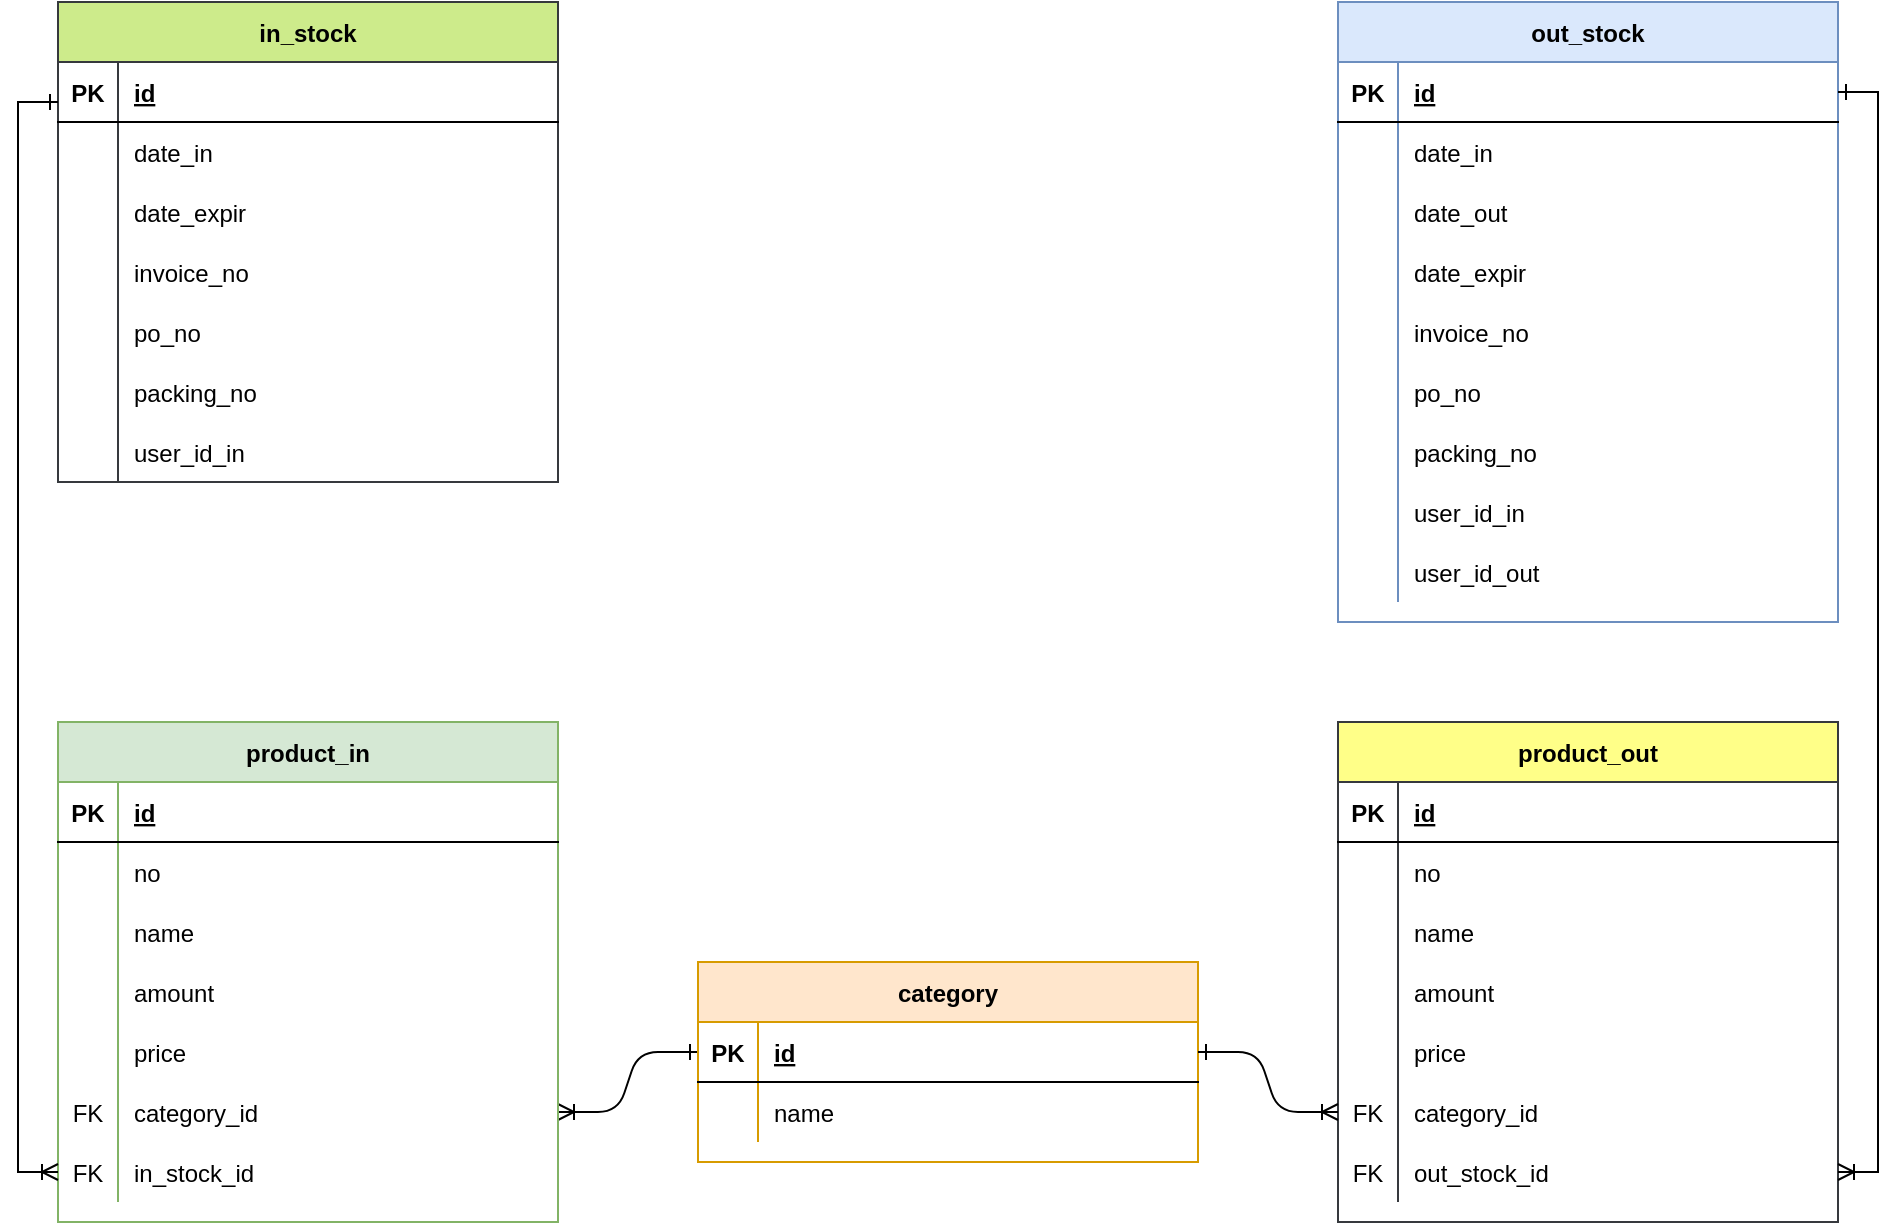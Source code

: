<mxfile version="14.0.1" type="github" pages="2">
  <diagram id="R2lEEEUBdFMjLlhIrx00" name="Page-1">
    <mxGraphModel dx="2201" dy="796" grid="1" gridSize="10" guides="1" tooltips="1" connect="1" arrows="1" fold="1" page="1" pageScale="1" pageWidth="850" pageHeight="1100" math="0" shadow="0" extFonts="Permanent Marker^https://fonts.googleapis.com/css?family=Permanent+Marker">
      <root>
        <mxCell id="0" />
        <mxCell id="1" parent="0" />
        <mxCell id="C-vyLk0tnHw3VtMMgP7b-12" value="" style="edgeStyle=entityRelationEdgeStyle;endArrow=ERoneToMany;startArrow=ERone;endFill=0;startFill=0;exitX=0;exitY=0.5;exitDx=0;exitDy=0;" parent="1" source="C-vyLk0tnHw3VtMMgP7b-14" target="bwZHaDKqKOBwVw_XRQdb-111" edge="1">
          <mxGeometry width="100" height="100" relative="1" as="geometry">
            <mxPoint x="400" y="180" as="sourcePoint" />
            <mxPoint x="460" y="205" as="targetPoint" />
          </mxGeometry>
        </mxCell>
        <mxCell id="C-vyLk0tnHw3VtMMgP7b-13" value="category" style="shape=table;startSize=30;container=1;collapsible=1;childLayout=tableLayout;fixedRows=1;rowLines=0;fontStyle=1;align=center;resizeLast=1;fillColor=#ffe6cc;strokeColor=#d79b00;" parent="1" vertex="1">
          <mxGeometry x="-40" y="840" width="250" height="100" as="geometry" />
        </mxCell>
        <mxCell id="C-vyLk0tnHw3VtMMgP7b-14" value="" style="shape=partialRectangle;collapsible=0;dropTarget=0;pointerEvents=0;fillColor=none;points=[[0,0.5],[1,0.5]];portConstraint=eastwest;top=0;left=0;right=0;bottom=1;" parent="C-vyLk0tnHw3VtMMgP7b-13" vertex="1">
          <mxGeometry y="30" width="250" height="30" as="geometry" />
        </mxCell>
        <mxCell id="C-vyLk0tnHw3VtMMgP7b-15" value="PK" style="shape=partialRectangle;overflow=hidden;connectable=0;fillColor=none;top=0;left=0;bottom=0;right=0;fontStyle=1;" parent="C-vyLk0tnHw3VtMMgP7b-14" vertex="1">
          <mxGeometry width="30" height="30" as="geometry" />
        </mxCell>
        <mxCell id="C-vyLk0tnHw3VtMMgP7b-16" value="id" style="shape=partialRectangle;overflow=hidden;connectable=0;fillColor=none;top=0;left=0;bottom=0;right=0;align=left;spacingLeft=6;fontStyle=5;" parent="C-vyLk0tnHw3VtMMgP7b-14" vertex="1">
          <mxGeometry x="30" width="220" height="30" as="geometry" />
        </mxCell>
        <mxCell id="C-vyLk0tnHw3VtMMgP7b-17" value="" style="shape=partialRectangle;collapsible=0;dropTarget=0;pointerEvents=0;fillColor=none;points=[[0,0.5],[1,0.5]];portConstraint=eastwest;top=0;left=0;right=0;bottom=0;" parent="C-vyLk0tnHw3VtMMgP7b-13" vertex="1">
          <mxGeometry y="60" width="250" height="30" as="geometry" />
        </mxCell>
        <mxCell id="C-vyLk0tnHw3VtMMgP7b-18" value="" style="shape=partialRectangle;overflow=hidden;connectable=0;fillColor=none;top=0;left=0;bottom=0;right=0;" parent="C-vyLk0tnHw3VtMMgP7b-17" vertex="1">
          <mxGeometry width="30" height="30" as="geometry" />
        </mxCell>
        <mxCell id="C-vyLk0tnHw3VtMMgP7b-19" value="name" style="shape=partialRectangle;overflow=hidden;connectable=0;fillColor=none;top=0;left=0;bottom=0;right=0;align=left;spacingLeft=6;" parent="C-vyLk0tnHw3VtMMgP7b-17" vertex="1">
          <mxGeometry x="30" width="220" height="30" as="geometry" />
        </mxCell>
        <mxCell id="C-vyLk0tnHw3VtMMgP7b-23" value="out_stock" style="shape=table;startSize=30;container=1;collapsible=1;childLayout=tableLayout;fixedRows=1;rowLines=0;fontStyle=1;align=center;resizeLast=1;fillColor=#dae8fc;strokeColor=#6c8ebf;" parent="1" vertex="1">
          <mxGeometry x="280" y="360" width="250" height="310" as="geometry" />
        </mxCell>
        <mxCell id="C-vyLk0tnHw3VtMMgP7b-24" value="" style="shape=partialRectangle;collapsible=0;dropTarget=0;pointerEvents=0;fillColor=none;points=[[0,0.5],[1,0.5]];portConstraint=eastwest;top=0;left=0;right=0;bottom=1;" parent="C-vyLk0tnHw3VtMMgP7b-23" vertex="1">
          <mxGeometry y="30" width="250" height="30" as="geometry" />
        </mxCell>
        <mxCell id="C-vyLk0tnHw3VtMMgP7b-25" value="PK" style="shape=partialRectangle;overflow=hidden;connectable=0;fillColor=none;top=0;left=0;bottom=0;right=0;fontStyle=1;" parent="C-vyLk0tnHw3VtMMgP7b-24" vertex="1">
          <mxGeometry width="30" height="30" as="geometry" />
        </mxCell>
        <mxCell id="C-vyLk0tnHw3VtMMgP7b-26" value="id" style="shape=partialRectangle;overflow=hidden;connectable=0;fillColor=none;top=0;left=0;bottom=0;right=0;align=left;spacingLeft=6;fontStyle=5;" parent="C-vyLk0tnHw3VtMMgP7b-24" vertex="1">
          <mxGeometry x="30" width="220" height="30" as="geometry" />
        </mxCell>
        <mxCell id="Ni5fB2jft_eoMmwshcCX-1" value="" style="shape=partialRectangle;collapsible=0;dropTarget=0;pointerEvents=0;fillColor=none;points=[[0,0.5],[1,0.5]];portConstraint=eastwest;top=0;left=0;right=0;bottom=0;" vertex="1" parent="C-vyLk0tnHw3VtMMgP7b-23">
          <mxGeometry y="60" width="250" height="30" as="geometry" />
        </mxCell>
        <mxCell id="Ni5fB2jft_eoMmwshcCX-2" value="" style="shape=partialRectangle;overflow=hidden;connectable=0;fillColor=none;top=0;left=0;bottom=0;right=0;" vertex="1" parent="Ni5fB2jft_eoMmwshcCX-1">
          <mxGeometry width="30" height="30" as="geometry" />
        </mxCell>
        <mxCell id="Ni5fB2jft_eoMmwshcCX-3" value="date_in" style="shape=partialRectangle;overflow=hidden;connectable=0;fillColor=none;top=0;left=0;bottom=0;right=0;align=left;spacingLeft=6;" vertex="1" parent="Ni5fB2jft_eoMmwshcCX-1">
          <mxGeometry x="30" width="220" height="30" as="geometry" />
        </mxCell>
        <mxCell id="bwZHaDKqKOBwVw_XRQdb-56" value="" style="shape=partialRectangle;collapsible=0;dropTarget=0;pointerEvents=0;fillColor=none;points=[[0,0.5],[1,0.5]];portConstraint=eastwest;top=0;left=0;right=0;bottom=0;" vertex="1" parent="C-vyLk0tnHw3VtMMgP7b-23">
          <mxGeometry y="90" width="250" height="30" as="geometry" />
        </mxCell>
        <mxCell id="bwZHaDKqKOBwVw_XRQdb-57" value="" style="shape=partialRectangle;overflow=hidden;connectable=0;fillColor=none;top=0;left=0;bottom=0;right=0;" vertex="1" parent="bwZHaDKqKOBwVw_XRQdb-56">
          <mxGeometry width="30" height="30" as="geometry" />
        </mxCell>
        <mxCell id="bwZHaDKqKOBwVw_XRQdb-58" value="date_out" style="shape=partialRectangle;overflow=hidden;connectable=0;fillColor=none;top=0;left=0;bottom=0;right=0;align=left;spacingLeft=6;" vertex="1" parent="bwZHaDKqKOBwVw_XRQdb-56">
          <mxGeometry x="30" width="220" height="30" as="geometry" />
        </mxCell>
        <mxCell id="bwZHaDKqKOBwVw_XRQdb-59" value="" style="shape=partialRectangle;collapsible=0;dropTarget=0;pointerEvents=0;fillColor=none;points=[[0,0.5],[1,0.5]];portConstraint=eastwest;top=0;left=0;right=0;bottom=0;" vertex="1" parent="C-vyLk0tnHw3VtMMgP7b-23">
          <mxGeometry y="120" width="250" height="30" as="geometry" />
        </mxCell>
        <mxCell id="bwZHaDKqKOBwVw_XRQdb-60" value="" style="shape=partialRectangle;overflow=hidden;connectable=0;fillColor=none;top=0;left=0;bottom=0;right=0;" vertex="1" parent="bwZHaDKqKOBwVw_XRQdb-59">
          <mxGeometry width="30" height="30" as="geometry" />
        </mxCell>
        <mxCell id="bwZHaDKqKOBwVw_XRQdb-61" value="date_expir" style="shape=partialRectangle;overflow=hidden;connectable=0;fillColor=none;top=0;left=0;bottom=0;right=0;align=left;spacingLeft=6;" vertex="1" parent="bwZHaDKqKOBwVw_XRQdb-59">
          <mxGeometry x="30" width="220" height="30" as="geometry" />
        </mxCell>
        <mxCell id="bwZHaDKqKOBwVw_XRQdb-62" value="" style="shape=partialRectangle;collapsible=0;dropTarget=0;pointerEvents=0;fillColor=none;points=[[0,0.5],[1,0.5]];portConstraint=eastwest;top=0;left=0;right=0;bottom=0;" vertex="1" parent="C-vyLk0tnHw3VtMMgP7b-23">
          <mxGeometry y="150" width="250" height="30" as="geometry" />
        </mxCell>
        <mxCell id="bwZHaDKqKOBwVw_XRQdb-63" value="" style="shape=partialRectangle;overflow=hidden;connectable=0;fillColor=none;top=0;left=0;bottom=0;right=0;" vertex="1" parent="bwZHaDKqKOBwVw_XRQdb-62">
          <mxGeometry width="30" height="30" as="geometry" />
        </mxCell>
        <mxCell id="bwZHaDKqKOBwVw_XRQdb-64" value="invoice_no" style="shape=partialRectangle;overflow=hidden;connectable=0;fillColor=none;top=0;left=0;bottom=0;right=0;align=left;spacingLeft=6;" vertex="1" parent="bwZHaDKqKOBwVw_XRQdb-62">
          <mxGeometry x="30" width="220" height="30" as="geometry" />
        </mxCell>
        <mxCell id="bwZHaDKqKOBwVw_XRQdb-65" value="" style="shape=partialRectangle;collapsible=0;dropTarget=0;pointerEvents=0;fillColor=none;points=[[0,0.5],[1,0.5]];portConstraint=eastwest;top=0;left=0;right=0;bottom=0;" vertex="1" parent="C-vyLk0tnHw3VtMMgP7b-23">
          <mxGeometry y="180" width="250" height="30" as="geometry" />
        </mxCell>
        <mxCell id="bwZHaDKqKOBwVw_XRQdb-66" value="" style="shape=partialRectangle;overflow=hidden;connectable=0;fillColor=none;top=0;left=0;bottom=0;right=0;" vertex="1" parent="bwZHaDKqKOBwVw_XRQdb-65">
          <mxGeometry width="30" height="30" as="geometry" />
        </mxCell>
        <mxCell id="bwZHaDKqKOBwVw_XRQdb-67" value="po_no" style="shape=partialRectangle;overflow=hidden;connectable=0;fillColor=none;top=0;left=0;bottom=0;right=0;align=left;spacingLeft=6;" vertex="1" parent="bwZHaDKqKOBwVw_XRQdb-65">
          <mxGeometry x="30" width="220" height="30" as="geometry" />
        </mxCell>
        <mxCell id="bwZHaDKqKOBwVw_XRQdb-68" value="" style="shape=partialRectangle;collapsible=0;dropTarget=0;pointerEvents=0;fillColor=none;points=[[0,0.5],[1,0.5]];portConstraint=eastwest;top=0;left=0;right=0;bottom=0;" vertex="1" parent="C-vyLk0tnHw3VtMMgP7b-23">
          <mxGeometry y="210" width="250" height="30" as="geometry" />
        </mxCell>
        <mxCell id="bwZHaDKqKOBwVw_XRQdb-69" value="" style="shape=partialRectangle;overflow=hidden;connectable=0;fillColor=none;top=0;left=0;bottom=0;right=0;" vertex="1" parent="bwZHaDKqKOBwVw_XRQdb-68">
          <mxGeometry width="30" height="30" as="geometry" />
        </mxCell>
        <mxCell id="bwZHaDKqKOBwVw_XRQdb-70" value="packing_no" style="shape=partialRectangle;overflow=hidden;connectable=0;fillColor=none;top=0;left=0;bottom=0;right=0;align=left;spacingLeft=6;" vertex="1" parent="bwZHaDKqKOBwVw_XRQdb-68">
          <mxGeometry x="30" width="220" height="30" as="geometry" />
        </mxCell>
        <mxCell id="bwZHaDKqKOBwVw_XRQdb-71" value="" style="shape=partialRectangle;collapsible=0;dropTarget=0;pointerEvents=0;fillColor=none;points=[[0,0.5],[1,0.5]];portConstraint=eastwest;top=0;left=0;right=0;bottom=0;" vertex="1" parent="C-vyLk0tnHw3VtMMgP7b-23">
          <mxGeometry y="240" width="250" height="30" as="geometry" />
        </mxCell>
        <mxCell id="bwZHaDKqKOBwVw_XRQdb-72" value="" style="shape=partialRectangle;overflow=hidden;connectable=0;fillColor=none;top=0;left=0;bottom=0;right=0;" vertex="1" parent="bwZHaDKqKOBwVw_XRQdb-71">
          <mxGeometry width="30" height="30" as="geometry" />
        </mxCell>
        <mxCell id="bwZHaDKqKOBwVw_XRQdb-73" value="user_id_in" style="shape=partialRectangle;overflow=hidden;connectable=0;fillColor=none;top=0;left=0;bottom=0;right=0;align=left;spacingLeft=6;" vertex="1" parent="bwZHaDKqKOBwVw_XRQdb-71">
          <mxGeometry x="30" width="220" height="30" as="geometry" />
        </mxCell>
        <mxCell id="kE5DpjU6q5QVj1skcfsC-2" value="" style="shape=partialRectangle;collapsible=0;dropTarget=0;pointerEvents=0;fillColor=none;points=[[0,0.5],[1,0.5]];portConstraint=eastwest;top=0;left=0;right=0;bottom=0;" vertex="1" parent="C-vyLk0tnHw3VtMMgP7b-23">
          <mxGeometry y="270" width="250" height="30" as="geometry" />
        </mxCell>
        <mxCell id="kE5DpjU6q5QVj1skcfsC-3" value="" style="shape=partialRectangle;overflow=hidden;connectable=0;fillColor=none;top=0;left=0;bottom=0;right=0;" vertex="1" parent="kE5DpjU6q5QVj1skcfsC-2">
          <mxGeometry width="30" height="30" as="geometry" />
        </mxCell>
        <mxCell id="kE5DpjU6q5QVj1skcfsC-4" value="user_id_out" style="shape=partialRectangle;overflow=hidden;connectable=0;fillColor=none;top=0;left=0;bottom=0;right=0;align=left;spacingLeft=6;" vertex="1" parent="kE5DpjU6q5QVj1skcfsC-2">
          <mxGeometry x="30" width="220" height="30" as="geometry" />
        </mxCell>
        <mxCell id="bwZHaDKqKOBwVw_XRQdb-1" value="product_in" style="shape=table;startSize=30;container=1;collapsible=1;childLayout=tableLayout;fixedRows=1;rowLines=0;fontStyle=1;align=center;resizeLast=1;fillColor=#d5e8d4;strokeColor=#82b366;" vertex="1" parent="1">
          <mxGeometry x="-360" y="720" width="250" height="250" as="geometry" />
        </mxCell>
        <mxCell id="bwZHaDKqKOBwVw_XRQdb-2" value="" style="shape=partialRectangle;collapsible=0;dropTarget=0;pointerEvents=0;fillColor=none;points=[[0,0.5],[1,0.5]];portConstraint=eastwest;top=0;left=0;right=0;bottom=1;" vertex="1" parent="bwZHaDKqKOBwVw_XRQdb-1">
          <mxGeometry y="30" width="250" height="30" as="geometry" />
        </mxCell>
        <mxCell id="bwZHaDKqKOBwVw_XRQdb-3" value="PK" style="shape=partialRectangle;overflow=hidden;connectable=0;fillColor=none;top=0;left=0;bottom=0;right=0;fontStyle=1;" vertex="1" parent="bwZHaDKqKOBwVw_XRQdb-2">
          <mxGeometry width="30" height="30" as="geometry" />
        </mxCell>
        <mxCell id="bwZHaDKqKOBwVw_XRQdb-4" value="id" style="shape=partialRectangle;overflow=hidden;connectable=0;fillColor=none;top=0;left=0;bottom=0;right=0;align=left;spacingLeft=6;fontStyle=5;" vertex="1" parent="bwZHaDKqKOBwVw_XRQdb-2">
          <mxGeometry x="30" width="220" height="30" as="geometry" />
        </mxCell>
        <mxCell id="bwZHaDKqKOBwVw_XRQdb-123" value="" style="shape=partialRectangle;collapsible=0;dropTarget=0;pointerEvents=0;fillColor=none;points=[[0,0.5],[1,0.5]];portConstraint=eastwest;top=0;left=0;right=0;bottom=0;" vertex="1" parent="bwZHaDKqKOBwVw_XRQdb-1">
          <mxGeometry y="60" width="250" height="30" as="geometry" />
        </mxCell>
        <mxCell id="bwZHaDKqKOBwVw_XRQdb-124" value="" style="shape=partialRectangle;overflow=hidden;connectable=0;fillColor=none;top=0;left=0;bottom=0;right=0;" vertex="1" parent="bwZHaDKqKOBwVw_XRQdb-123">
          <mxGeometry width="30" height="30" as="geometry" />
        </mxCell>
        <mxCell id="bwZHaDKqKOBwVw_XRQdb-125" value="no" style="shape=partialRectangle;overflow=hidden;connectable=0;fillColor=none;top=0;left=0;bottom=0;right=0;align=left;spacingLeft=6;" vertex="1" parent="bwZHaDKqKOBwVw_XRQdb-123">
          <mxGeometry x="30" width="220" height="30" as="geometry" />
        </mxCell>
        <mxCell id="bwZHaDKqKOBwVw_XRQdb-5" value="" style="shape=partialRectangle;collapsible=0;dropTarget=0;pointerEvents=0;fillColor=none;points=[[0,0.5],[1,0.5]];portConstraint=eastwest;top=0;left=0;right=0;bottom=0;" vertex="1" parent="bwZHaDKqKOBwVw_XRQdb-1">
          <mxGeometry y="90" width="250" height="30" as="geometry" />
        </mxCell>
        <mxCell id="bwZHaDKqKOBwVw_XRQdb-6" value="" style="shape=partialRectangle;overflow=hidden;connectable=0;fillColor=none;top=0;left=0;bottom=0;right=0;" vertex="1" parent="bwZHaDKqKOBwVw_XRQdb-5">
          <mxGeometry width="30" height="30" as="geometry" />
        </mxCell>
        <mxCell id="bwZHaDKqKOBwVw_XRQdb-7" value="name" style="shape=partialRectangle;overflow=hidden;connectable=0;fillColor=none;top=0;left=0;bottom=0;right=0;align=left;spacingLeft=6;" vertex="1" parent="bwZHaDKqKOBwVw_XRQdb-5">
          <mxGeometry x="30" width="220" height="30" as="geometry" />
        </mxCell>
        <mxCell id="bwZHaDKqKOBwVw_XRQdb-8" value="" style="shape=partialRectangle;collapsible=0;dropTarget=0;pointerEvents=0;fillColor=none;points=[[0,0.5],[1,0.5]];portConstraint=eastwest;top=0;left=0;right=0;bottom=0;" vertex="1" parent="bwZHaDKqKOBwVw_XRQdb-1">
          <mxGeometry y="120" width="250" height="30" as="geometry" />
        </mxCell>
        <mxCell id="bwZHaDKqKOBwVw_XRQdb-9" value="" style="shape=partialRectangle;overflow=hidden;connectable=0;fillColor=none;top=0;left=0;bottom=0;right=0;" vertex="1" parent="bwZHaDKqKOBwVw_XRQdb-8">
          <mxGeometry width="30" height="30" as="geometry" />
        </mxCell>
        <mxCell id="bwZHaDKqKOBwVw_XRQdb-10" value="amount" style="shape=partialRectangle;overflow=hidden;connectable=0;fillColor=none;top=0;left=0;bottom=0;right=0;align=left;spacingLeft=6;" vertex="1" parent="bwZHaDKqKOBwVw_XRQdb-8">
          <mxGeometry x="30" width="220" height="30" as="geometry" />
        </mxCell>
        <mxCell id="bwZHaDKqKOBwVw_XRQdb-37" value="" style="shape=partialRectangle;collapsible=0;dropTarget=0;pointerEvents=0;fillColor=none;points=[[0,0.5],[1,0.5]];portConstraint=eastwest;top=0;left=0;right=0;bottom=0;" vertex="1" parent="bwZHaDKqKOBwVw_XRQdb-1">
          <mxGeometry y="150" width="250" height="30" as="geometry" />
        </mxCell>
        <mxCell id="bwZHaDKqKOBwVw_XRQdb-38" value="" style="shape=partialRectangle;overflow=hidden;connectable=0;fillColor=none;top=0;left=0;bottom=0;right=0;" vertex="1" parent="bwZHaDKqKOBwVw_XRQdb-37">
          <mxGeometry width="30" height="30" as="geometry" />
        </mxCell>
        <mxCell id="bwZHaDKqKOBwVw_XRQdb-39" value="price" style="shape=partialRectangle;overflow=hidden;connectable=0;fillColor=none;top=0;left=0;bottom=0;right=0;align=left;spacingLeft=6;" vertex="1" parent="bwZHaDKqKOBwVw_XRQdb-37">
          <mxGeometry x="30" width="220" height="30" as="geometry" />
        </mxCell>
        <mxCell id="bwZHaDKqKOBwVw_XRQdb-111" value="" style="shape=partialRectangle;collapsible=0;dropTarget=0;pointerEvents=0;fillColor=none;points=[[0,0.5],[1,0.5]];portConstraint=eastwest;top=0;left=0;right=0;bottom=0;" vertex="1" parent="bwZHaDKqKOBwVw_XRQdb-1">
          <mxGeometry y="180" width="250" height="30" as="geometry" />
        </mxCell>
        <mxCell id="bwZHaDKqKOBwVw_XRQdb-112" value="FK" style="shape=partialRectangle;overflow=hidden;connectable=0;fillColor=none;top=0;left=0;bottom=0;right=0;" vertex="1" parent="bwZHaDKqKOBwVw_XRQdb-111">
          <mxGeometry width="30" height="30" as="geometry" />
        </mxCell>
        <mxCell id="bwZHaDKqKOBwVw_XRQdb-113" value="category_id" style="shape=partialRectangle;overflow=hidden;connectable=0;fillColor=none;top=0;left=0;bottom=0;right=0;align=left;spacingLeft=6;" vertex="1" parent="bwZHaDKqKOBwVw_XRQdb-111">
          <mxGeometry x="30" width="220" height="30" as="geometry" />
        </mxCell>
        <mxCell id="bwZHaDKqKOBwVw_XRQdb-21" value="" style="shape=partialRectangle;collapsible=0;dropTarget=0;pointerEvents=0;fillColor=none;points=[[0,0.5],[1,0.5]];portConstraint=eastwest;top=0;left=0;right=0;bottom=0;" vertex="1" parent="bwZHaDKqKOBwVw_XRQdb-1">
          <mxGeometry y="210" width="250" height="30" as="geometry" />
        </mxCell>
        <mxCell id="bwZHaDKqKOBwVw_XRQdb-22" value="FK" style="shape=partialRectangle;overflow=hidden;connectable=0;fillColor=none;top=0;left=0;bottom=0;right=0;" vertex="1" parent="bwZHaDKqKOBwVw_XRQdb-21">
          <mxGeometry width="30" height="30" as="geometry" />
        </mxCell>
        <mxCell id="bwZHaDKqKOBwVw_XRQdb-23" value="in_stock_id" style="shape=partialRectangle;overflow=hidden;connectable=0;fillColor=none;top=0;left=0;bottom=0;right=0;align=left;spacingLeft=6;" vertex="1" parent="bwZHaDKqKOBwVw_XRQdb-21">
          <mxGeometry x="30" width="220" height="30" as="geometry" />
        </mxCell>
        <mxCell id="bwZHaDKqKOBwVw_XRQdb-24" value="product_out" style="shape=table;startSize=30;container=1;collapsible=1;childLayout=tableLayout;fixedRows=1;rowLines=0;fontStyle=1;align=center;resizeLast=1;fillColor=#ffff88;strokeColor=#36393d;" vertex="1" parent="1">
          <mxGeometry x="280" y="720" width="250" height="250" as="geometry">
            <mxRectangle x="480" y="200" width="100" height="30" as="alternateBounds" />
          </mxGeometry>
        </mxCell>
        <mxCell id="bwZHaDKqKOBwVw_XRQdb-25" value="" style="shape=partialRectangle;collapsible=0;dropTarget=0;pointerEvents=0;fillColor=none;points=[[0,0.5],[1,0.5]];portConstraint=eastwest;top=0;left=0;right=0;bottom=1;" vertex="1" parent="bwZHaDKqKOBwVw_XRQdb-24">
          <mxGeometry y="30" width="250" height="30" as="geometry" />
        </mxCell>
        <mxCell id="bwZHaDKqKOBwVw_XRQdb-26" value="PK" style="shape=partialRectangle;overflow=hidden;connectable=0;fillColor=none;top=0;left=0;bottom=0;right=0;fontStyle=1;" vertex="1" parent="bwZHaDKqKOBwVw_XRQdb-25">
          <mxGeometry width="30" height="30" as="geometry" />
        </mxCell>
        <mxCell id="bwZHaDKqKOBwVw_XRQdb-27" value="id" style="shape=partialRectangle;overflow=hidden;connectable=0;fillColor=none;top=0;left=0;bottom=0;right=0;align=left;spacingLeft=6;fontStyle=5;" vertex="1" parent="bwZHaDKqKOBwVw_XRQdb-25">
          <mxGeometry x="30" width="220" height="30" as="geometry" />
        </mxCell>
        <mxCell id="bwZHaDKqKOBwVw_XRQdb-142" value="" style="shape=partialRectangle;collapsible=0;dropTarget=0;pointerEvents=0;fillColor=none;points=[[0,0.5],[1,0.5]];portConstraint=eastwest;top=0;left=0;right=0;bottom=0;" vertex="1" parent="bwZHaDKqKOBwVw_XRQdb-24">
          <mxGeometry y="60" width="250" height="30" as="geometry" />
        </mxCell>
        <mxCell id="bwZHaDKqKOBwVw_XRQdb-143" value="" style="shape=partialRectangle;overflow=hidden;connectable=0;fillColor=none;top=0;left=0;bottom=0;right=0;" vertex="1" parent="bwZHaDKqKOBwVw_XRQdb-142">
          <mxGeometry width="30" height="30" as="geometry" />
        </mxCell>
        <mxCell id="bwZHaDKqKOBwVw_XRQdb-144" value="no" style="shape=partialRectangle;overflow=hidden;connectable=0;fillColor=none;top=0;left=0;bottom=0;right=0;align=left;spacingLeft=6;" vertex="1" parent="bwZHaDKqKOBwVw_XRQdb-142">
          <mxGeometry x="30" width="220" height="30" as="geometry" />
        </mxCell>
        <mxCell id="bwZHaDKqKOBwVw_XRQdb-28" value="" style="shape=partialRectangle;collapsible=0;dropTarget=0;pointerEvents=0;fillColor=none;points=[[0,0.5],[1,0.5]];portConstraint=eastwest;top=0;left=0;right=0;bottom=0;" vertex="1" parent="bwZHaDKqKOBwVw_XRQdb-24">
          <mxGeometry y="90" width="250" height="30" as="geometry" />
        </mxCell>
        <mxCell id="bwZHaDKqKOBwVw_XRQdb-29" value="" style="shape=partialRectangle;overflow=hidden;connectable=0;fillColor=none;top=0;left=0;bottom=0;right=0;" vertex="1" parent="bwZHaDKqKOBwVw_XRQdb-28">
          <mxGeometry width="30" height="30" as="geometry" />
        </mxCell>
        <mxCell id="bwZHaDKqKOBwVw_XRQdb-30" value="name" style="shape=partialRectangle;overflow=hidden;connectable=0;fillColor=none;top=0;left=0;bottom=0;right=0;align=left;spacingLeft=6;" vertex="1" parent="bwZHaDKqKOBwVw_XRQdb-28">
          <mxGeometry x="30" width="220" height="30" as="geometry" />
        </mxCell>
        <mxCell id="bwZHaDKqKOBwVw_XRQdb-31" value="" style="shape=partialRectangle;collapsible=0;dropTarget=0;pointerEvents=0;fillColor=none;points=[[0,0.5],[1,0.5]];portConstraint=eastwest;top=0;left=0;right=0;bottom=0;" vertex="1" parent="bwZHaDKqKOBwVw_XRQdb-24">
          <mxGeometry y="120" width="250" height="30" as="geometry" />
        </mxCell>
        <mxCell id="bwZHaDKqKOBwVw_XRQdb-32" value="" style="shape=partialRectangle;overflow=hidden;connectable=0;fillColor=none;top=0;left=0;bottom=0;right=0;" vertex="1" parent="bwZHaDKqKOBwVw_XRQdb-31">
          <mxGeometry width="30" height="30" as="geometry" />
        </mxCell>
        <mxCell id="bwZHaDKqKOBwVw_XRQdb-33" value="amount" style="shape=partialRectangle;overflow=hidden;connectable=0;fillColor=none;top=0;left=0;bottom=0;right=0;align=left;spacingLeft=6;" vertex="1" parent="bwZHaDKqKOBwVw_XRQdb-31">
          <mxGeometry x="30" width="220" height="30" as="geometry" />
        </mxCell>
        <mxCell id="bwZHaDKqKOBwVw_XRQdb-34" value="" style="shape=partialRectangle;collapsible=0;dropTarget=0;pointerEvents=0;fillColor=none;points=[[0,0.5],[1,0.5]];portConstraint=eastwest;top=0;left=0;right=0;bottom=0;" vertex="1" parent="bwZHaDKqKOBwVw_XRQdb-24">
          <mxGeometry y="150" width="250" height="30" as="geometry" />
        </mxCell>
        <mxCell id="bwZHaDKqKOBwVw_XRQdb-35" value="" style="shape=partialRectangle;overflow=hidden;connectable=0;fillColor=none;top=0;left=0;bottom=0;right=0;" vertex="1" parent="bwZHaDKqKOBwVw_XRQdb-34">
          <mxGeometry width="30" height="30" as="geometry" />
        </mxCell>
        <mxCell id="bwZHaDKqKOBwVw_XRQdb-36" value="price" style="shape=partialRectangle;overflow=hidden;connectable=0;fillColor=none;top=0;left=0;bottom=0;right=0;align=left;spacingLeft=6;" vertex="1" parent="bwZHaDKqKOBwVw_XRQdb-34">
          <mxGeometry x="30" width="220" height="30" as="geometry" />
        </mxCell>
        <mxCell id="bwZHaDKqKOBwVw_XRQdb-53" value="" style="shape=partialRectangle;collapsible=0;dropTarget=0;pointerEvents=0;fillColor=none;points=[[0,0.5],[1,0.5]];portConstraint=eastwest;top=0;left=0;right=0;bottom=0;" vertex="1" parent="bwZHaDKqKOBwVw_XRQdb-24">
          <mxGeometry y="180" width="250" height="30" as="geometry" />
        </mxCell>
        <mxCell id="bwZHaDKqKOBwVw_XRQdb-54" value="FK" style="shape=partialRectangle;overflow=hidden;connectable=0;fillColor=none;top=0;left=0;bottom=0;right=0;" vertex="1" parent="bwZHaDKqKOBwVw_XRQdb-53">
          <mxGeometry width="30" height="30" as="geometry" />
        </mxCell>
        <mxCell id="bwZHaDKqKOBwVw_XRQdb-55" value="category_id" style="shape=partialRectangle;overflow=hidden;connectable=0;fillColor=none;top=0;left=0;bottom=0;right=0;align=left;spacingLeft=6;" vertex="1" parent="bwZHaDKqKOBwVw_XRQdb-53">
          <mxGeometry x="30" width="220" height="30" as="geometry" />
        </mxCell>
        <mxCell id="bwZHaDKqKOBwVw_XRQdb-116" value="" style="shape=partialRectangle;collapsible=0;dropTarget=0;pointerEvents=0;fillColor=none;points=[[0,0.5],[1,0.5]];portConstraint=eastwest;top=0;left=0;right=0;bottom=0;" vertex="1" parent="bwZHaDKqKOBwVw_XRQdb-24">
          <mxGeometry y="210" width="250" height="30" as="geometry" />
        </mxCell>
        <mxCell id="bwZHaDKqKOBwVw_XRQdb-117" value="FK" style="shape=partialRectangle;overflow=hidden;connectable=0;fillColor=none;top=0;left=0;bottom=0;right=0;" vertex="1" parent="bwZHaDKqKOBwVw_XRQdb-116">
          <mxGeometry width="30" height="30" as="geometry" />
        </mxCell>
        <mxCell id="bwZHaDKqKOBwVw_XRQdb-118" value="out_stock_id" style="shape=partialRectangle;overflow=hidden;connectable=0;fillColor=none;top=0;left=0;bottom=0;right=0;align=left;spacingLeft=6;" vertex="1" parent="bwZHaDKqKOBwVw_XRQdb-116">
          <mxGeometry x="30" width="220" height="30" as="geometry" />
        </mxCell>
        <mxCell id="bwZHaDKqKOBwVw_XRQdb-74" value="in_stock" style="shape=table;startSize=30;container=1;collapsible=1;childLayout=tableLayout;fixedRows=1;rowLines=0;fontStyle=1;align=center;resizeLast=1;fillColor=#cdeb8b;strokeColor=#36393d;" vertex="1" parent="1">
          <mxGeometry x="-360" y="360" width="250" height="240" as="geometry" />
        </mxCell>
        <mxCell id="bwZHaDKqKOBwVw_XRQdb-75" value="" style="shape=partialRectangle;collapsible=0;dropTarget=0;pointerEvents=0;fillColor=none;points=[[0,0.5],[1,0.5]];portConstraint=eastwest;top=0;left=0;right=0;bottom=1;" vertex="1" parent="bwZHaDKqKOBwVw_XRQdb-74">
          <mxGeometry y="30" width="250" height="30" as="geometry" />
        </mxCell>
        <mxCell id="bwZHaDKqKOBwVw_XRQdb-76" value="PK" style="shape=partialRectangle;overflow=hidden;connectable=0;fillColor=none;top=0;left=0;bottom=0;right=0;fontStyle=1;" vertex="1" parent="bwZHaDKqKOBwVw_XRQdb-75">
          <mxGeometry width="30" height="30" as="geometry" />
        </mxCell>
        <mxCell id="bwZHaDKqKOBwVw_XRQdb-77" value="id" style="shape=partialRectangle;overflow=hidden;connectable=0;fillColor=none;top=0;left=0;bottom=0;right=0;align=left;spacingLeft=6;fontStyle=5;" vertex="1" parent="bwZHaDKqKOBwVw_XRQdb-75">
          <mxGeometry x="30" width="220" height="30" as="geometry" />
        </mxCell>
        <mxCell id="bwZHaDKqKOBwVw_XRQdb-81" value="" style="shape=partialRectangle;collapsible=0;dropTarget=0;pointerEvents=0;fillColor=none;points=[[0,0.5],[1,0.5]];portConstraint=eastwest;top=0;left=0;right=0;bottom=0;" vertex="1" parent="bwZHaDKqKOBwVw_XRQdb-74">
          <mxGeometry y="60" width="250" height="30" as="geometry" />
        </mxCell>
        <mxCell id="bwZHaDKqKOBwVw_XRQdb-82" value="" style="shape=partialRectangle;overflow=hidden;connectable=0;fillColor=none;top=0;left=0;bottom=0;right=0;" vertex="1" parent="bwZHaDKqKOBwVw_XRQdb-81">
          <mxGeometry width="30" height="30" as="geometry" />
        </mxCell>
        <mxCell id="bwZHaDKqKOBwVw_XRQdb-83" value="date_in" style="shape=partialRectangle;overflow=hidden;connectable=0;fillColor=none;top=0;left=0;bottom=0;right=0;align=left;spacingLeft=6;" vertex="1" parent="bwZHaDKqKOBwVw_XRQdb-81">
          <mxGeometry x="30" width="220" height="30" as="geometry" />
        </mxCell>
        <mxCell id="bwZHaDKqKOBwVw_XRQdb-84" value="" style="shape=partialRectangle;collapsible=0;dropTarget=0;pointerEvents=0;fillColor=none;points=[[0,0.5],[1,0.5]];portConstraint=eastwest;top=0;left=0;right=0;bottom=0;" vertex="1" parent="bwZHaDKqKOBwVw_XRQdb-74">
          <mxGeometry y="90" width="250" height="30" as="geometry" />
        </mxCell>
        <mxCell id="bwZHaDKqKOBwVw_XRQdb-85" value="" style="shape=partialRectangle;overflow=hidden;connectable=0;fillColor=none;top=0;left=0;bottom=0;right=0;" vertex="1" parent="bwZHaDKqKOBwVw_XRQdb-84">
          <mxGeometry width="30" height="30" as="geometry" />
        </mxCell>
        <mxCell id="bwZHaDKqKOBwVw_XRQdb-86" value="date_expir" style="shape=partialRectangle;overflow=hidden;connectable=0;fillColor=none;top=0;left=0;bottom=0;right=0;align=left;spacingLeft=6;" vertex="1" parent="bwZHaDKqKOBwVw_XRQdb-84">
          <mxGeometry x="30" width="220" height="30" as="geometry" />
        </mxCell>
        <mxCell id="bwZHaDKqKOBwVw_XRQdb-87" value="" style="shape=partialRectangle;collapsible=0;dropTarget=0;pointerEvents=0;fillColor=none;points=[[0,0.5],[1,0.5]];portConstraint=eastwest;top=0;left=0;right=0;bottom=0;" vertex="1" parent="bwZHaDKqKOBwVw_XRQdb-74">
          <mxGeometry y="120" width="250" height="30" as="geometry" />
        </mxCell>
        <mxCell id="bwZHaDKqKOBwVw_XRQdb-88" value="" style="shape=partialRectangle;overflow=hidden;connectable=0;fillColor=none;top=0;left=0;bottom=0;right=0;" vertex="1" parent="bwZHaDKqKOBwVw_XRQdb-87">
          <mxGeometry width="30" height="30" as="geometry" />
        </mxCell>
        <mxCell id="bwZHaDKqKOBwVw_XRQdb-89" value="invoice_no" style="shape=partialRectangle;overflow=hidden;connectable=0;fillColor=none;top=0;left=0;bottom=0;right=0;align=left;spacingLeft=6;" vertex="1" parent="bwZHaDKqKOBwVw_XRQdb-87">
          <mxGeometry x="30" width="220" height="30" as="geometry" />
        </mxCell>
        <mxCell id="bwZHaDKqKOBwVw_XRQdb-90" value="" style="shape=partialRectangle;collapsible=0;dropTarget=0;pointerEvents=0;fillColor=none;points=[[0,0.5],[1,0.5]];portConstraint=eastwest;top=0;left=0;right=0;bottom=0;" vertex="1" parent="bwZHaDKqKOBwVw_XRQdb-74">
          <mxGeometry y="150" width="250" height="30" as="geometry" />
        </mxCell>
        <mxCell id="bwZHaDKqKOBwVw_XRQdb-91" value="" style="shape=partialRectangle;overflow=hidden;connectable=0;fillColor=none;top=0;left=0;bottom=0;right=0;" vertex="1" parent="bwZHaDKqKOBwVw_XRQdb-90">
          <mxGeometry width="30" height="30" as="geometry" />
        </mxCell>
        <mxCell id="bwZHaDKqKOBwVw_XRQdb-92" value="po_no" style="shape=partialRectangle;overflow=hidden;connectable=0;fillColor=none;top=0;left=0;bottom=0;right=0;align=left;spacingLeft=6;" vertex="1" parent="bwZHaDKqKOBwVw_XRQdb-90">
          <mxGeometry x="30" width="220" height="30" as="geometry" />
        </mxCell>
        <mxCell id="bwZHaDKqKOBwVw_XRQdb-93" value="" style="shape=partialRectangle;collapsible=0;dropTarget=0;pointerEvents=0;fillColor=none;points=[[0,0.5],[1,0.5]];portConstraint=eastwest;top=0;left=0;right=0;bottom=0;" vertex="1" parent="bwZHaDKqKOBwVw_XRQdb-74">
          <mxGeometry y="180" width="250" height="30" as="geometry" />
        </mxCell>
        <mxCell id="bwZHaDKqKOBwVw_XRQdb-94" value="" style="shape=partialRectangle;overflow=hidden;connectable=0;fillColor=none;top=0;left=0;bottom=0;right=0;" vertex="1" parent="bwZHaDKqKOBwVw_XRQdb-93">
          <mxGeometry width="30" height="30" as="geometry" />
        </mxCell>
        <mxCell id="bwZHaDKqKOBwVw_XRQdb-95" value="packing_no" style="shape=partialRectangle;overflow=hidden;connectable=0;fillColor=none;top=0;left=0;bottom=0;right=0;align=left;spacingLeft=6;" vertex="1" parent="bwZHaDKqKOBwVw_XRQdb-93">
          <mxGeometry x="30" width="220" height="30" as="geometry" />
        </mxCell>
        <mxCell id="bwZHaDKqKOBwVw_XRQdb-96" value="" style="shape=partialRectangle;collapsible=0;dropTarget=0;pointerEvents=0;fillColor=none;points=[[0,0.5],[1,0.5]];portConstraint=eastwest;top=0;left=0;right=0;bottom=0;" vertex="1" parent="bwZHaDKqKOBwVw_XRQdb-74">
          <mxGeometry y="210" width="250" height="30" as="geometry" />
        </mxCell>
        <mxCell id="bwZHaDKqKOBwVw_XRQdb-97" value="" style="shape=partialRectangle;overflow=hidden;connectable=0;fillColor=none;top=0;left=0;bottom=0;right=0;" vertex="1" parent="bwZHaDKqKOBwVw_XRQdb-96">
          <mxGeometry width="30" height="30" as="geometry" />
        </mxCell>
        <mxCell id="bwZHaDKqKOBwVw_XRQdb-98" value="user_id_in" style="shape=partialRectangle;overflow=hidden;connectable=0;fillColor=none;top=0;left=0;bottom=0;right=0;align=left;spacingLeft=6;" vertex="1" parent="bwZHaDKqKOBwVw_XRQdb-96">
          <mxGeometry x="30" width="220" height="30" as="geometry" />
        </mxCell>
        <mxCell id="bwZHaDKqKOBwVw_XRQdb-137" style="edgeStyle=orthogonalEdgeStyle;rounded=0;orthogonalLoop=1;jettySize=auto;html=1;exitX=1;exitY=0.5;exitDx=0;exitDy=0;startArrow=ERone;startFill=0;endArrow=ERoneToMany;endFill=0;" edge="1" parent="1" source="C-vyLk0tnHw3VtMMgP7b-24" target="bwZHaDKqKOBwVw_XRQdb-116">
          <mxGeometry relative="1" as="geometry" />
        </mxCell>
        <mxCell id="bwZHaDKqKOBwVw_XRQdb-141" style="edgeStyle=orthogonalEdgeStyle;rounded=0;orthogonalLoop=1;jettySize=auto;html=1;exitX=0;exitY=0.667;exitDx=0;exitDy=0;entryX=0;entryY=0.5;entryDx=0;entryDy=0;startArrow=ERone;startFill=0;endArrow=ERoneToMany;endFill=0;exitPerimeter=0;" edge="1" parent="1" source="bwZHaDKqKOBwVw_XRQdb-75" target="bwZHaDKqKOBwVw_XRQdb-21">
          <mxGeometry relative="1" as="geometry" />
        </mxCell>
        <mxCell id="bwZHaDKqKOBwVw_XRQdb-146" value="" style="edgeStyle=entityRelationEdgeStyle;fontSize=12;html=1;endArrow=ERoneToMany;startArrow=ERone;startFill=0;" edge="1" parent="1" source="C-vyLk0tnHw3VtMMgP7b-14" target="bwZHaDKqKOBwVw_XRQdb-53">
          <mxGeometry width="100" height="100" relative="1" as="geometry">
            <mxPoint x="140" y="810" as="sourcePoint" />
            <mxPoint x="240" y="710" as="targetPoint" />
          </mxGeometry>
        </mxCell>
      </root>
    </mxGraphModel>
  </diagram>
  <diagram id="G3o-uXlEkv2Q1KJI2cHb" name="Page-2">
    <mxGraphModel dx="1963" dy="655" grid="1" gridSize="10" guides="1" tooltips="1" connect="1" arrows="1" fold="1" page="1" pageScale="1" pageWidth="850" pageHeight="1100" math="0" shadow="0">
      <root>
        <mxCell id="sO0v_MfYMm7h28VR_riq-0" />
        <mxCell id="sO0v_MfYMm7h28VR_riq-1" parent="sO0v_MfYMm7h28VR_riq-0" />
        <mxCell id="sO0v_MfYMm7h28VR_riq-13" value="category" style="shape=table;startSize=30;container=1;collapsible=1;childLayout=tableLayout;fixedRows=1;rowLines=0;fontStyle=1;align=center;resizeLast=1;fillColor=#ffe6cc;strokeColor=#d79b00;" vertex="1" parent="sO0v_MfYMm7h28VR_riq-1">
          <mxGeometry x="-40" y="870" width="250" height="100" as="geometry" />
        </mxCell>
        <mxCell id="sO0v_MfYMm7h28VR_riq-14" value="" style="shape=partialRectangle;collapsible=0;dropTarget=0;pointerEvents=0;fillColor=none;points=[[0,0.5],[1,0.5]];portConstraint=eastwest;top=0;left=0;right=0;bottom=1;" vertex="1" parent="sO0v_MfYMm7h28VR_riq-13">
          <mxGeometry y="30" width="250" height="30" as="geometry" />
        </mxCell>
        <mxCell id="sO0v_MfYMm7h28VR_riq-15" value="PK" style="shape=partialRectangle;overflow=hidden;connectable=0;fillColor=none;top=0;left=0;bottom=0;right=0;fontStyle=1;" vertex="1" parent="sO0v_MfYMm7h28VR_riq-14">
          <mxGeometry width="30" height="30" as="geometry" />
        </mxCell>
        <mxCell id="sO0v_MfYMm7h28VR_riq-16" value="id" style="shape=partialRectangle;overflow=hidden;connectable=0;fillColor=none;top=0;left=0;bottom=0;right=0;align=left;spacingLeft=6;fontStyle=5;" vertex="1" parent="sO0v_MfYMm7h28VR_riq-14">
          <mxGeometry x="30" width="220" height="30" as="geometry" />
        </mxCell>
        <mxCell id="sO0v_MfYMm7h28VR_riq-17" value="" style="shape=partialRectangle;collapsible=0;dropTarget=0;pointerEvents=0;fillColor=none;points=[[0,0.5],[1,0.5]];portConstraint=eastwest;top=0;left=0;right=0;bottom=0;" vertex="1" parent="sO0v_MfYMm7h28VR_riq-13">
          <mxGeometry y="60" width="250" height="30" as="geometry" />
        </mxCell>
        <mxCell id="sO0v_MfYMm7h28VR_riq-18" value="" style="shape=partialRectangle;overflow=hidden;connectable=0;fillColor=none;top=0;left=0;bottom=0;right=0;" vertex="1" parent="sO0v_MfYMm7h28VR_riq-17">
          <mxGeometry width="30" height="30" as="geometry" />
        </mxCell>
        <mxCell id="sO0v_MfYMm7h28VR_riq-19" value="name" style="shape=partialRectangle;overflow=hidden;connectable=0;fillColor=none;top=0;left=0;bottom=0;right=0;align=left;spacingLeft=6;" vertex="1" parent="sO0v_MfYMm7h28VR_riq-17">
          <mxGeometry x="30" width="220" height="30" as="geometry" />
        </mxCell>
        <mxCell id="sO0v_MfYMm7h28VR_riq-20" value="stock" style="shape=table;startSize=30;container=1;collapsible=1;childLayout=tableLayout;fixedRows=1;rowLines=0;fontStyle=1;align=center;resizeLast=1;fillColor=#dae8fc;strokeColor=#6c8ebf;" vertex="1" parent="sO0v_MfYMm7h28VR_riq-1">
          <mxGeometry x="270" y="360" width="250" height="310" as="geometry" />
        </mxCell>
        <mxCell id="sO0v_MfYMm7h28VR_riq-21" value="" style="shape=partialRectangle;collapsible=0;dropTarget=0;pointerEvents=0;fillColor=none;points=[[0,0.5],[1,0.5]];portConstraint=eastwest;top=0;left=0;right=0;bottom=1;" vertex="1" parent="sO0v_MfYMm7h28VR_riq-20">
          <mxGeometry y="30" width="250" height="30" as="geometry" />
        </mxCell>
        <mxCell id="sO0v_MfYMm7h28VR_riq-22" value="PK" style="shape=partialRectangle;overflow=hidden;connectable=0;fillColor=none;top=0;left=0;bottom=0;right=0;fontStyle=1;" vertex="1" parent="sO0v_MfYMm7h28VR_riq-21">
          <mxGeometry width="30" height="30" as="geometry" />
        </mxCell>
        <mxCell id="sO0v_MfYMm7h28VR_riq-23" value="id" style="shape=partialRectangle;overflow=hidden;connectable=0;fillColor=none;top=0;left=0;bottom=0;right=0;align=left;spacingLeft=6;fontStyle=5;" vertex="1" parent="sO0v_MfYMm7h28VR_riq-21">
          <mxGeometry x="30" width="220" height="30" as="geometry" />
        </mxCell>
        <mxCell id="dJufHCnwb1IylO-xpw-3-0" value="" style="shape=partialRectangle;collapsible=0;dropTarget=0;pointerEvents=0;fillColor=none;points=[[0,0.5],[1,0.5]];portConstraint=eastwest;top=0;left=0;right=0;bottom=0;" vertex="1" parent="sO0v_MfYMm7h28VR_riq-20">
          <mxGeometry y="60" width="250" height="30" as="geometry" />
        </mxCell>
        <mxCell id="dJufHCnwb1IylO-xpw-3-1" value="" style="shape=partialRectangle;overflow=hidden;connectable=0;fillColor=none;top=0;left=0;bottom=0;right=0;" vertex="1" parent="dJufHCnwb1IylO-xpw-3-0">
          <mxGeometry width="30" height="30" as="geometry" />
        </mxCell>
        <mxCell id="dJufHCnwb1IylO-xpw-3-2" value="date_in" style="shape=partialRectangle;overflow=hidden;connectable=0;fillColor=none;top=0;left=0;bottom=0;right=0;align=left;spacingLeft=6;" vertex="1" parent="dJufHCnwb1IylO-xpw-3-0">
          <mxGeometry x="30" width="220" height="30" as="geometry" />
        </mxCell>
        <mxCell id="sO0v_MfYMm7h28VR_riq-27" value="" style="shape=partialRectangle;collapsible=0;dropTarget=0;pointerEvents=0;fillColor=none;points=[[0,0.5],[1,0.5]];portConstraint=eastwest;top=0;left=0;right=0;bottom=0;" vertex="1" parent="sO0v_MfYMm7h28VR_riq-20">
          <mxGeometry y="90" width="250" height="30" as="geometry" />
        </mxCell>
        <mxCell id="sO0v_MfYMm7h28VR_riq-28" value="" style="shape=partialRectangle;overflow=hidden;connectable=0;fillColor=none;top=0;left=0;bottom=0;right=0;" vertex="1" parent="sO0v_MfYMm7h28VR_riq-27">
          <mxGeometry width="30" height="30" as="geometry" />
        </mxCell>
        <mxCell id="sO0v_MfYMm7h28VR_riq-29" value="date_out" style="shape=partialRectangle;overflow=hidden;connectable=0;fillColor=none;top=0;left=0;bottom=0;right=0;align=left;spacingLeft=6;" vertex="1" parent="sO0v_MfYMm7h28VR_riq-27">
          <mxGeometry x="30" width="220" height="30" as="geometry" />
        </mxCell>
        <mxCell id="sO0v_MfYMm7h28VR_riq-30" value="" style="shape=partialRectangle;collapsible=0;dropTarget=0;pointerEvents=0;fillColor=none;points=[[0,0.5],[1,0.5]];portConstraint=eastwest;top=0;left=0;right=0;bottom=0;" vertex="1" parent="sO0v_MfYMm7h28VR_riq-20">
          <mxGeometry y="120" width="250" height="30" as="geometry" />
        </mxCell>
        <mxCell id="sO0v_MfYMm7h28VR_riq-31" value="" style="shape=partialRectangle;overflow=hidden;connectable=0;fillColor=none;top=0;left=0;bottom=0;right=0;" vertex="1" parent="sO0v_MfYMm7h28VR_riq-30">
          <mxGeometry width="30" height="30" as="geometry" />
        </mxCell>
        <mxCell id="sO0v_MfYMm7h28VR_riq-32" value="date_expir" style="shape=partialRectangle;overflow=hidden;connectable=0;fillColor=none;top=0;left=0;bottom=0;right=0;align=left;spacingLeft=6;" vertex="1" parent="sO0v_MfYMm7h28VR_riq-30">
          <mxGeometry x="30" width="220" height="30" as="geometry" />
        </mxCell>
        <mxCell id="sO0v_MfYMm7h28VR_riq-33" value="" style="shape=partialRectangle;collapsible=0;dropTarget=0;pointerEvents=0;fillColor=none;points=[[0,0.5],[1,0.5]];portConstraint=eastwest;top=0;left=0;right=0;bottom=0;" vertex="1" parent="sO0v_MfYMm7h28VR_riq-20">
          <mxGeometry y="150" width="250" height="30" as="geometry" />
        </mxCell>
        <mxCell id="sO0v_MfYMm7h28VR_riq-34" value="" style="shape=partialRectangle;overflow=hidden;connectable=0;fillColor=none;top=0;left=0;bottom=0;right=0;" vertex="1" parent="sO0v_MfYMm7h28VR_riq-33">
          <mxGeometry width="30" height="30" as="geometry" />
        </mxCell>
        <mxCell id="sO0v_MfYMm7h28VR_riq-35" value="invoice_no" style="shape=partialRectangle;overflow=hidden;connectable=0;fillColor=none;top=0;left=0;bottom=0;right=0;align=left;spacingLeft=6;" vertex="1" parent="sO0v_MfYMm7h28VR_riq-33">
          <mxGeometry x="30" width="220" height="30" as="geometry" />
        </mxCell>
        <mxCell id="sO0v_MfYMm7h28VR_riq-36" value="" style="shape=partialRectangle;collapsible=0;dropTarget=0;pointerEvents=0;fillColor=none;points=[[0,0.5],[1,0.5]];portConstraint=eastwest;top=0;left=0;right=0;bottom=0;" vertex="1" parent="sO0v_MfYMm7h28VR_riq-20">
          <mxGeometry y="180" width="250" height="30" as="geometry" />
        </mxCell>
        <mxCell id="sO0v_MfYMm7h28VR_riq-37" value="" style="shape=partialRectangle;overflow=hidden;connectable=0;fillColor=none;top=0;left=0;bottom=0;right=0;" vertex="1" parent="sO0v_MfYMm7h28VR_riq-36">
          <mxGeometry width="30" height="30" as="geometry" />
        </mxCell>
        <mxCell id="sO0v_MfYMm7h28VR_riq-38" value="po_no" style="shape=partialRectangle;overflow=hidden;connectable=0;fillColor=none;top=0;left=0;bottom=0;right=0;align=left;spacingLeft=6;" vertex="1" parent="sO0v_MfYMm7h28VR_riq-36">
          <mxGeometry x="30" width="220" height="30" as="geometry" />
        </mxCell>
        <mxCell id="sO0v_MfYMm7h28VR_riq-39" value="" style="shape=partialRectangle;collapsible=0;dropTarget=0;pointerEvents=0;fillColor=none;points=[[0,0.5],[1,0.5]];portConstraint=eastwest;top=0;left=0;right=0;bottom=0;" vertex="1" parent="sO0v_MfYMm7h28VR_riq-20">
          <mxGeometry y="210" width="250" height="30" as="geometry" />
        </mxCell>
        <mxCell id="sO0v_MfYMm7h28VR_riq-40" value="" style="shape=partialRectangle;overflow=hidden;connectable=0;fillColor=none;top=0;left=0;bottom=0;right=0;" vertex="1" parent="sO0v_MfYMm7h28VR_riq-39">
          <mxGeometry width="30" height="30" as="geometry" />
        </mxCell>
        <mxCell id="sO0v_MfYMm7h28VR_riq-41" value="packing_no" style="shape=partialRectangle;overflow=hidden;connectable=0;fillColor=none;top=0;left=0;bottom=0;right=0;align=left;spacingLeft=6;" vertex="1" parent="sO0v_MfYMm7h28VR_riq-39">
          <mxGeometry x="30" width="220" height="30" as="geometry" />
        </mxCell>
        <mxCell id="sO0v_MfYMm7h28VR_riq-42" value="" style="shape=partialRectangle;collapsible=0;dropTarget=0;pointerEvents=0;fillColor=none;points=[[0,0.5],[1,0.5]];portConstraint=eastwest;top=0;left=0;right=0;bottom=0;" vertex="1" parent="sO0v_MfYMm7h28VR_riq-20">
          <mxGeometry y="240" width="250" height="30" as="geometry" />
        </mxCell>
        <mxCell id="sO0v_MfYMm7h28VR_riq-43" value="" style="shape=partialRectangle;overflow=hidden;connectable=0;fillColor=none;top=0;left=0;bottom=0;right=0;" vertex="1" parent="sO0v_MfYMm7h28VR_riq-42">
          <mxGeometry width="30" height="30" as="geometry" />
        </mxCell>
        <mxCell id="sO0v_MfYMm7h28VR_riq-44" value="user_id_in" style="shape=partialRectangle;overflow=hidden;connectable=0;fillColor=none;top=0;left=0;bottom=0;right=0;align=left;spacingLeft=6;" vertex="1" parent="sO0v_MfYMm7h28VR_riq-42">
          <mxGeometry x="30" width="220" height="30" as="geometry" />
        </mxCell>
        <mxCell id="dJufHCnwb1IylO-xpw-3-3" value="" style="shape=partialRectangle;collapsible=0;dropTarget=0;pointerEvents=0;fillColor=none;points=[[0,0.5],[1,0.5]];portConstraint=eastwest;top=0;left=0;right=0;bottom=0;" vertex="1" parent="sO0v_MfYMm7h28VR_riq-20">
          <mxGeometry y="270" width="250" height="30" as="geometry" />
        </mxCell>
        <mxCell id="dJufHCnwb1IylO-xpw-3-4" value="" style="shape=partialRectangle;overflow=hidden;connectable=0;fillColor=none;top=0;left=0;bottom=0;right=0;" vertex="1" parent="dJufHCnwb1IylO-xpw-3-3">
          <mxGeometry width="30" height="30" as="geometry" />
        </mxCell>
        <mxCell id="dJufHCnwb1IylO-xpw-3-5" value="user_id_out" style="shape=partialRectangle;overflow=hidden;connectable=0;fillColor=none;top=0;left=0;bottom=0;right=0;align=left;spacingLeft=6;" vertex="1" parent="dJufHCnwb1IylO-xpw-3-3">
          <mxGeometry x="30" width="220" height="30" as="geometry" />
        </mxCell>
        <mxCell id="sO0v_MfYMm7h28VR_riq-67" value="product_out" style="shape=table;startSize=30;container=1;collapsible=1;childLayout=tableLayout;fixedRows=1;rowLines=0;fontStyle=1;align=center;resizeLast=1;fillColor=#ffff88;strokeColor=#36393d;" vertex="1" parent="sO0v_MfYMm7h28VR_riq-1">
          <mxGeometry x="270" y="720" width="250" height="250" as="geometry">
            <mxRectangle x="270" y="720" width="100" height="30" as="alternateBounds" />
          </mxGeometry>
        </mxCell>
        <mxCell id="sO0v_MfYMm7h28VR_riq-68" value="" style="shape=partialRectangle;collapsible=0;dropTarget=0;pointerEvents=0;fillColor=none;points=[[0,0.5],[1,0.5]];portConstraint=eastwest;top=0;left=0;right=0;bottom=1;" vertex="1" parent="sO0v_MfYMm7h28VR_riq-67">
          <mxGeometry y="30" width="250" height="30" as="geometry" />
        </mxCell>
        <mxCell id="sO0v_MfYMm7h28VR_riq-69" value="PK" style="shape=partialRectangle;overflow=hidden;connectable=0;fillColor=none;top=0;left=0;bottom=0;right=0;fontStyle=1;" vertex="1" parent="sO0v_MfYMm7h28VR_riq-68">
          <mxGeometry width="30" height="30" as="geometry" />
        </mxCell>
        <mxCell id="sO0v_MfYMm7h28VR_riq-70" value="id" style="shape=partialRectangle;overflow=hidden;connectable=0;fillColor=none;top=0;left=0;bottom=0;right=0;align=left;spacingLeft=6;fontStyle=5;" vertex="1" parent="sO0v_MfYMm7h28VR_riq-68">
          <mxGeometry x="30" width="220" height="30" as="geometry" />
        </mxCell>
        <mxCell id="sO0v_MfYMm7h28VR_riq-71" value="" style="shape=partialRectangle;collapsible=0;dropTarget=0;pointerEvents=0;fillColor=none;points=[[0,0.5],[1,0.5]];portConstraint=eastwest;top=0;left=0;right=0;bottom=0;" vertex="1" parent="sO0v_MfYMm7h28VR_riq-67">
          <mxGeometry y="60" width="250" height="30" as="geometry" />
        </mxCell>
        <mxCell id="sO0v_MfYMm7h28VR_riq-72" value="" style="shape=partialRectangle;overflow=hidden;connectable=0;fillColor=none;top=0;left=0;bottom=0;right=0;" vertex="1" parent="sO0v_MfYMm7h28VR_riq-71">
          <mxGeometry width="30" height="30" as="geometry" />
        </mxCell>
        <mxCell id="sO0v_MfYMm7h28VR_riq-73" value="no" style="shape=partialRectangle;overflow=hidden;connectable=0;fillColor=none;top=0;left=0;bottom=0;right=0;align=left;spacingLeft=6;" vertex="1" parent="sO0v_MfYMm7h28VR_riq-71">
          <mxGeometry x="30" width="220" height="30" as="geometry" />
        </mxCell>
        <mxCell id="sO0v_MfYMm7h28VR_riq-74" value="" style="shape=partialRectangle;collapsible=0;dropTarget=0;pointerEvents=0;fillColor=none;points=[[0,0.5],[1,0.5]];portConstraint=eastwest;top=0;left=0;right=0;bottom=0;" vertex="1" parent="sO0v_MfYMm7h28VR_riq-67">
          <mxGeometry y="90" width="250" height="30" as="geometry" />
        </mxCell>
        <mxCell id="sO0v_MfYMm7h28VR_riq-75" value="" style="shape=partialRectangle;overflow=hidden;connectable=0;fillColor=none;top=0;left=0;bottom=0;right=0;" vertex="1" parent="sO0v_MfYMm7h28VR_riq-74">
          <mxGeometry width="30" height="30" as="geometry" />
        </mxCell>
        <mxCell id="sO0v_MfYMm7h28VR_riq-76" value="name" style="shape=partialRectangle;overflow=hidden;connectable=0;fillColor=none;top=0;left=0;bottom=0;right=0;align=left;spacingLeft=6;" vertex="1" parent="sO0v_MfYMm7h28VR_riq-74">
          <mxGeometry x="30" width="220" height="30" as="geometry" />
        </mxCell>
        <mxCell id="sO0v_MfYMm7h28VR_riq-77" value="" style="shape=partialRectangle;collapsible=0;dropTarget=0;pointerEvents=0;fillColor=none;points=[[0,0.5],[1,0.5]];portConstraint=eastwest;top=0;left=0;right=0;bottom=0;" vertex="1" parent="sO0v_MfYMm7h28VR_riq-67">
          <mxGeometry y="120" width="250" height="30" as="geometry" />
        </mxCell>
        <mxCell id="sO0v_MfYMm7h28VR_riq-78" value="" style="shape=partialRectangle;overflow=hidden;connectable=0;fillColor=none;top=0;left=0;bottom=0;right=0;" vertex="1" parent="sO0v_MfYMm7h28VR_riq-77">
          <mxGeometry width="30" height="30" as="geometry" />
        </mxCell>
        <mxCell id="sO0v_MfYMm7h28VR_riq-79" value="amount" style="shape=partialRectangle;overflow=hidden;connectable=0;fillColor=none;top=0;left=0;bottom=0;right=0;align=left;spacingLeft=6;" vertex="1" parent="sO0v_MfYMm7h28VR_riq-77">
          <mxGeometry x="30" width="220" height="30" as="geometry" />
        </mxCell>
        <mxCell id="sO0v_MfYMm7h28VR_riq-80" value="" style="shape=partialRectangle;collapsible=0;dropTarget=0;pointerEvents=0;fillColor=none;points=[[0,0.5],[1,0.5]];portConstraint=eastwest;top=0;left=0;right=0;bottom=0;" vertex="1" parent="sO0v_MfYMm7h28VR_riq-67">
          <mxGeometry y="150" width="250" height="30" as="geometry" />
        </mxCell>
        <mxCell id="sO0v_MfYMm7h28VR_riq-81" value="" style="shape=partialRectangle;overflow=hidden;connectable=0;fillColor=none;top=0;left=0;bottom=0;right=0;" vertex="1" parent="sO0v_MfYMm7h28VR_riq-80">
          <mxGeometry width="30" height="30" as="geometry" />
        </mxCell>
        <mxCell id="sO0v_MfYMm7h28VR_riq-82" value="price" style="shape=partialRectangle;overflow=hidden;connectable=0;fillColor=none;top=0;left=0;bottom=0;right=0;align=left;spacingLeft=6;" vertex="1" parent="sO0v_MfYMm7h28VR_riq-80">
          <mxGeometry x="30" width="220" height="30" as="geometry" />
        </mxCell>
        <mxCell id="sO0v_MfYMm7h28VR_riq-83" value="" style="shape=partialRectangle;collapsible=0;dropTarget=0;pointerEvents=0;fillColor=none;points=[[0,0.5],[1,0.5]];portConstraint=eastwest;top=0;left=0;right=0;bottom=0;" vertex="1" parent="sO0v_MfYMm7h28VR_riq-67">
          <mxGeometry y="180" width="250" height="30" as="geometry" />
        </mxCell>
        <mxCell id="sO0v_MfYMm7h28VR_riq-84" value="" style="shape=partialRectangle;overflow=hidden;connectable=0;fillColor=none;top=0;left=0;bottom=0;right=0;" vertex="1" parent="sO0v_MfYMm7h28VR_riq-83">
          <mxGeometry width="30" height="30" as="geometry" />
        </mxCell>
        <mxCell id="sO0v_MfYMm7h28VR_riq-85" value="category_id" style="shape=partialRectangle;overflow=hidden;connectable=0;fillColor=none;top=0;left=0;bottom=0;right=0;align=left;spacingLeft=6;" vertex="1" parent="sO0v_MfYMm7h28VR_riq-83">
          <mxGeometry x="30" width="220" height="30" as="geometry" />
        </mxCell>
        <mxCell id="sO0v_MfYMm7h28VR_riq-86" value="" style="shape=partialRectangle;collapsible=0;dropTarget=0;pointerEvents=0;fillColor=none;points=[[0,0.5],[1,0.5]];portConstraint=eastwest;top=0;left=0;right=0;bottom=0;" vertex="1" parent="sO0v_MfYMm7h28VR_riq-67">
          <mxGeometry y="210" width="250" height="30" as="geometry" />
        </mxCell>
        <mxCell id="sO0v_MfYMm7h28VR_riq-87" value="FK" style="shape=partialRectangle;overflow=hidden;connectable=0;fillColor=none;top=0;left=0;bottom=0;right=0;" vertex="1" parent="sO0v_MfYMm7h28VR_riq-86">
          <mxGeometry width="30" height="30" as="geometry" />
        </mxCell>
        <mxCell id="sO0v_MfYMm7h28VR_riq-88" value="out_stock_id" style="shape=partialRectangle;overflow=hidden;connectable=0;fillColor=none;top=0;left=0;bottom=0;right=0;align=left;spacingLeft=6;" vertex="1" parent="sO0v_MfYMm7h28VR_riq-86">
          <mxGeometry x="30" width="220" height="30" as="geometry" />
        </mxCell>
        <mxCell id="sO0v_MfYMm7h28VR_riq-117" style="edgeStyle=orthogonalEdgeStyle;rounded=0;orthogonalLoop=1;jettySize=auto;html=1;exitX=1;exitY=0.5;exitDx=0;exitDy=0;startArrow=ERone;startFill=0;endArrow=ERoneToMany;endFill=0;" edge="1" parent="sO0v_MfYMm7h28VR_riq-1" source="sO0v_MfYMm7h28VR_riq-21" target="sO0v_MfYMm7h28VR_riq-86">
          <mxGeometry relative="1" as="geometry" />
        </mxCell>
        <mxCell id="sO0v_MfYMm7h28VR_riq-119" value="" style="edgeStyle=entityRelationEdgeStyle;fontSize=12;html=1;endArrow=ERoneToMany;startArrow=ERone;startFill=0;" edge="1" parent="sO0v_MfYMm7h28VR_riq-1" source="sO0v_MfYMm7h28VR_riq-14" target="sO0v_MfYMm7h28VR_riq-83">
          <mxGeometry width="100" height="100" relative="1" as="geometry">
            <mxPoint x="140" y="810" as="sourcePoint" />
            <mxPoint x="240" y="710" as="targetPoint" />
          </mxGeometry>
        </mxCell>
      </root>
    </mxGraphModel>
  </diagram>
</mxfile>
